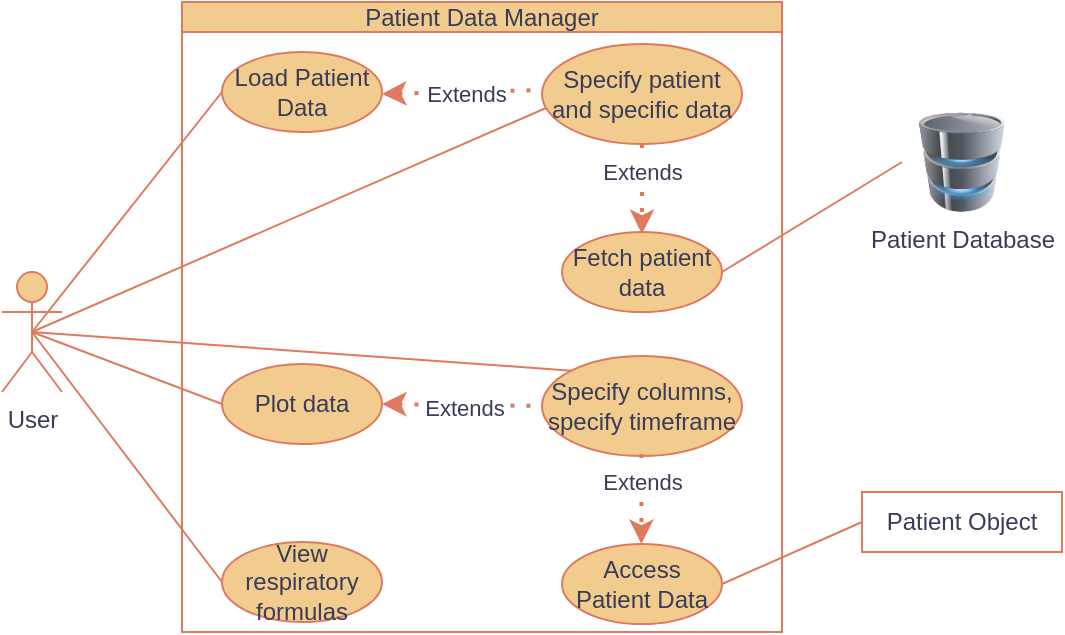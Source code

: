 <mxfile version="21.0.6" type="github">
  <diagram name="Page-1" id="r1GY_eLcgTqDMvgVIPzA">
    <mxGraphModel dx="1195" dy="630" grid="1" gridSize="10" guides="1" tooltips="1" connect="1" arrows="1" fold="1" page="1" pageScale="1" pageWidth="827" pageHeight="1169" math="0" shadow="0">
      <root>
        <mxCell id="0" />
        <mxCell id="1" parent="0" />
        <mxCell id="A14agAg5B1HZ6i1Dt_m2-2" value="User" style="shape=umlActor;verticalLabelPosition=bottom;verticalAlign=top;html=1;outlineConnect=0;labelBackgroundColor=none;fillColor=#F2CC8F;strokeColor=#E07A5F;fontColor=#393C56;" vertex="1" parent="1">
          <mxGeometry x="120" y="330" width="30" height="60" as="geometry" />
        </mxCell>
        <mxCell id="A14agAg5B1HZ6i1Dt_m2-3" value="Patient Database" style="image;html=1;image=img/lib/clip_art/computers/Database_128x128.png;labelBackgroundColor=none;fillColor=#F2CC8F;strokeColor=#E07A5F;fontColor=#393C56;" vertex="1" parent="1">
          <mxGeometry x="570" y="250" width="60" height="50" as="geometry" />
        </mxCell>
        <mxCell id="A14agAg5B1HZ6i1Dt_m2-4" value="" style="rounded=0;whiteSpace=wrap;html=1;labelBackgroundColor=none;fillColor=#FFFFFF;strokeColor=#E07A5F;fontColor=#393C56;" vertex="1" parent="1">
          <mxGeometry x="210" y="195" width="300" height="315" as="geometry" />
        </mxCell>
        <mxCell id="A14agAg5B1HZ6i1Dt_m2-5" value="Patient Data Manager" style="rounded=0;whiteSpace=wrap;html=1;labelBackgroundColor=none;fillColor=#F2CC8F;strokeColor=#E07A5F;fontColor=#393C56;" vertex="1" parent="1">
          <mxGeometry x="210" y="195" width="300" height="15" as="geometry" />
        </mxCell>
        <mxCell id="A14agAg5B1HZ6i1Dt_m2-6" value="Load Patient Data" style="ellipse;whiteSpace=wrap;html=1;strokeColor=#E07A5F;fontColor=#393C56;fillColor=#F2CC8F;" vertex="1" parent="1">
          <mxGeometry x="230" y="220" width="80" height="40" as="geometry" />
        </mxCell>
        <mxCell id="A14agAg5B1HZ6i1Dt_m2-7" value="Specify patient and specific data" style="ellipse;whiteSpace=wrap;html=1;strokeColor=#E07A5F;fontColor=#393C56;fillColor=#F2CC8F;" vertex="1" parent="1">
          <mxGeometry x="390" y="216" width="100" height="50" as="geometry" />
        </mxCell>
        <mxCell id="A14agAg5B1HZ6i1Dt_m2-8" value="Plot data" style="ellipse;whiteSpace=wrap;html=1;strokeColor=#E07A5F;fontColor=#393C56;fillColor=#F2CC8F;" vertex="1" parent="1">
          <mxGeometry x="230" y="376" width="80" height="40" as="geometry" />
        </mxCell>
        <mxCell id="A14agAg5B1HZ6i1Dt_m2-9" value="Specify columns, specify timeframe" style="ellipse;whiteSpace=wrap;html=1;strokeColor=#E07A5F;fontColor=#393C56;fillColor=#F2CC8F;" vertex="1" parent="1">
          <mxGeometry x="390" y="372" width="100" height="50" as="geometry" />
        </mxCell>
        <mxCell id="A14agAg5B1HZ6i1Dt_m2-10" value="View respiratory formulas" style="ellipse;whiteSpace=wrap;html=1;strokeColor=#E07A5F;fontColor=#393C56;fillColor=#F2CC8F;" vertex="1" parent="1">
          <mxGeometry x="230" y="465" width="80" height="40" as="geometry" />
        </mxCell>
        <mxCell id="A14agAg5B1HZ6i1Dt_m2-11" value="" style="endArrow=none;html=1;rounded=0;strokeColor=#E07A5F;fontColor=#393C56;fillColor=#F2CC8F;exitX=0.5;exitY=0.5;exitDx=0;exitDy=0;exitPerimeter=0;entryX=0;entryY=0.5;entryDx=0;entryDy=0;endFill=0;" edge="1" parent="1" source="A14agAg5B1HZ6i1Dt_m2-2" target="A14agAg5B1HZ6i1Dt_m2-6">
          <mxGeometry width="50" height="50" relative="1" as="geometry">
            <mxPoint x="390" y="380" as="sourcePoint" />
            <mxPoint x="440" y="330" as="targetPoint" />
          </mxGeometry>
        </mxCell>
        <mxCell id="A14agAg5B1HZ6i1Dt_m2-12" value="" style="endArrow=none;html=1;rounded=0;strokeColor=#E07A5F;fontColor=#393C56;fillColor=#F2CC8F;exitX=0.5;exitY=0.5;exitDx=0;exitDy=0;exitPerimeter=0;entryX=0;entryY=0.5;entryDx=0;entryDy=0;" edge="1" parent="1" source="A14agAg5B1HZ6i1Dt_m2-2" target="A14agAg5B1HZ6i1Dt_m2-8">
          <mxGeometry width="50" height="50" relative="1" as="geometry">
            <mxPoint x="390" y="380" as="sourcePoint" />
            <mxPoint x="440" y="330" as="targetPoint" />
          </mxGeometry>
        </mxCell>
        <mxCell id="A14agAg5B1HZ6i1Dt_m2-13" value="Patient Object" style="rounded=0;whiteSpace=wrap;html=1;strokeColor=#E07A5F;fontColor=#393C56;fillColor=#FFFFFF;" vertex="1" parent="1">
          <mxGeometry x="550" y="440" width="100" height="30" as="geometry" />
        </mxCell>
        <mxCell id="A14agAg5B1HZ6i1Dt_m2-14" value="Extends" style="endArrow=none;dashed=1;html=1;dashPattern=1 3;strokeWidth=2;rounded=0;strokeColor=#E07A5F;fontColor=#393C56;fillColor=#F2CC8F;exitX=1;exitY=0.675;exitDx=0;exitDy=0;exitPerimeter=0;startArrow=classic;startFill=1;entryX=0;entryY=0.5;entryDx=0;entryDy=0;" edge="1" parent="1">
          <mxGeometry x="0.04" y="-1" width="50" height="50" relative="1" as="geometry">
            <mxPoint x="310" y="241" as="sourcePoint" />
            <mxPoint x="390" y="239" as="targetPoint" />
            <mxPoint as="offset" />
          </mxGeometry>
        </mxCell>
        <mxCell id="A14agAg5B1HZ6i1Dt_m2-15" value="Extends" style="endArrow=none;dashed=1;html=1;dashPattern=1 3;strokeWidth=2;rounded=0;strokeColor=#E07A5F;fontColor=#393C56;fillColor=#F2CC8F;exitX=1;exitY=0.5;exitDx=0;exitDy=0;startArrow=classic;startFill=1;entryX=0;entryY=0.5;entryDx=0;entryDy=0;" edge="1" parent="1" source="A14agAg5B1HZ6i1Dt_m2-8" target="A14agAg5B1HZ6i1Dt_m2-9">
          <mxGeometry x="0.04" y="-1" width="50" height="50" relative="1" as="geometry">
            <mxPoint x="310" y="381" as="sourcePoint" />
            <mxPoint x="390" y="379" as="targetPoint" />
            <mxPoint as="offset" />
          </mxGeometry>
        </mxCell>
        <mxCell id="A14agAg5B1HZ6i1Dt_m2-16" value="" style="endArrow=none;html=1;rounded=0;strokeColor=#E07A5F;fontColor=#393C56;fillColor=#F2CC8F;exitX=0.5;exitY=0.5;exitDx=0;exitDy=0;exitPerimeter=0;entryX=0.02;entryY=0.64;entryDx=0;entryDy=0;entryPerimeter=0;" edge="1" parent="1" source="A14agAg5B1HZ6i1Dt_m2-2" target="A14agAg5B1HZ6i1Dt_m2-7">
          <mxGeometry width="50" height="50" relative="1" as="geometry">
            <mxPoint x="390" y="380" as="sourcePoint" />
            <mxPoint x="440" y="330" as="targetPoint" />
          </mxGeometry>
        </mxCell>
        <mxCell id="A14agAg5B1HZ6i1Dt_m2-17" value="" style="endArrow=none;html=1;rounded=0;strokeColor=#E07A5F;fontColor=#393C56;fillColor=#F2CC8F;exitX=0.5;exitY=0.5;exitDx=0;exitDy=0;exitPerimeter=0;entryX=0;entryY=0;entryDx=0;entryDy=0;" edge="1" parent="1" source="A14agAg5B1HZ6i1Dt_m2-2" target="A14agAg5B1HZ6i1Dt_m2-9">
          <mxGeometry width="50" height="50" relative="1" as="geometry">
            <mxPoint x="390" y="380" as="sourcePoint" />
            <mxPoint x="440" y="330" as="targetPoint" />
          </mxGeometry>
        </mxCell>
        <mxCell id="A14agAg5B1HZ6i1Dt_m2-18" value="" style="endArrow=none;html=1;rounded=0;strokeColor=#E07A5F;fontColor=#393C56;fillColor=#F2CC8F;exitX=0.5;exitY=0.5;exitDx=0;exitDy=0;exitPerimeter=0;entryX=0;entryY=0.5;entryDx=0;entryDy=0;" edge="1" parent="1" source="A14agAg5B1HZ6i1Dt_m2-2" target="A14agAg5B1HZ6i1Dt_m2-10">
          <mxGeometry width="50" height="50" relative="1" as="geometry">
            <mxPoint x="390" y="380" as="sourcePoint" />
            <mxPoint x="440" y="330" as="targetPoint" />
          </mxGeometry>
        </mxCell>
        <mxCell id="A14agAg5B1HZ6i1Dt_m2-19" value="Fetch patient data" style="ellipse;whiteSpace=wrap;html=1;strokeColor=#E07A5F;fontColor=#393C56;fillColor=#F2CC8F;" vertex="1" parent="1">
          <mxGeometry x="400" y="310" width="80" height="40" as="geometry" />
        </mxCell>
        <mxCell id="A14agAg5B1HZ6i1Dt_m2-21" value="" style="endArrow=none;html=1;rounded=0;strokeColor=#E07A5F;fontColor=#393C56;fillColor=#F2CC8F;exitX=1;exitY=0.5;exitDx=0;exitDy=0;entryX=0;entryY=0.5;entryDx=0;entryDy=0;" edge="1" parent="1" source="A14agAg5B1HZ6i1Dt_m2-19" target="A14agAg5B1HZ6i1Dt_m2-3">
          <mxGeometry width="50" height="50" relative="1" as="geometry">
            <mxPoint x="390" y="380" as="sourcePoint" />
            <mxPoint x="440" y="330" as="targetPoint" />
          </mxGeometry>
        </mxCell>
        <mxCell id="A14agAg5B1HZ6i1Dt_m2-22" value="Extends" style="endArrow=classic;dashed=1;html=1;dashPattern=1 3;strokeWidth=2;rounded=0;strokeColor=#E07A5F;fontColor=#393C56;fillColor=#F2CC8F;entryX=0.5;entryY=0;entryDx=0;entryDy=0;endFill=1;exitX=0.5;exitY=1;exitDx=0;exitDy=0;" edge="1" parent="1" source="A14agAg5B1HZ6i1Dt_m2-7">
          <mxGeometry x="-0.409" width="50" height="50" relative="1" as="geometry">
            <mxPoint x="440" y="280" as="sourcePoint" />
            <mxPoint x="440" y="311" as="targetPoint" />
            <mxPoint as="offset" />
          </mxGeometry>
        </mxCell>
        <mxCell id="A14agAg5B1HZ6i1Dt_m2-25" value="Access Patient Data" style="ellipse;whiteSpace=wrap;html=1;strokeColor=#E07A5F;fontColor=#393C56;fillColor=#F2CC8F;" vertex="1" parent="1">
          <mxGeometry x="400" y="466" width="80" height="40" as="geometry" />
        </mxCell>
        <mxCell id="A14agAg5B1HZ6i1Dt_m2-26" value="Extends" style="endArrow=classic;dashed=1;html=1;dashPattern=1 3;strokeWidth=2;rounded=0;strokeColor=#E07A5F;fontColor=#393C56;fillColor=#F2CC8F;entryX=0.5;entryY=0;entryDx=0;entryDy=0;endFill=1;exitX=0.5;exitY=1;exitDx=0;exitDy=0;" edge="1" parent="1">
          <mxGeometry x="-0.409" width="50" height="50" relative="1" as="geometry">
            <mxPoint x="439.71" y="421" as="sourcePoint" />
            <mxPoint x="439.71" y="466" as="targetPoint" />
            <mxPoint as="offset" />
          </mxGeometry>
        </mxCell>
        <mxCell id="A14agAg5B1HZ6i1Dt_m2-28" value="" style="endArrow=none;html=1;rounded=0;strokeColor=#E07A5F;fontColor=#393C56;fillColor=#F2CC8F;exitX=1;exitY=0.5;exitDx=0;exitDy=0;entryX=0;entryY=0.5;entryDx=0;entryDy=0;" edge="1" parent="1" source="A14agAg5B1HZ6i1Dt_m2-25" target="A14agAg5B1HZ6i1Dt_m2-13">
          <mxGeometry width="50" height="50" relative="1" as="geometry">
            <mxPoint x="350" y="390" as="sourcePoint" />
            <mxPoint x="400" y="340" as="targetPoint" />
          </mxGeometry>
        </mxCell>
      </root>
    </mxGraphModel>
  </diagram>
</mxfile>
